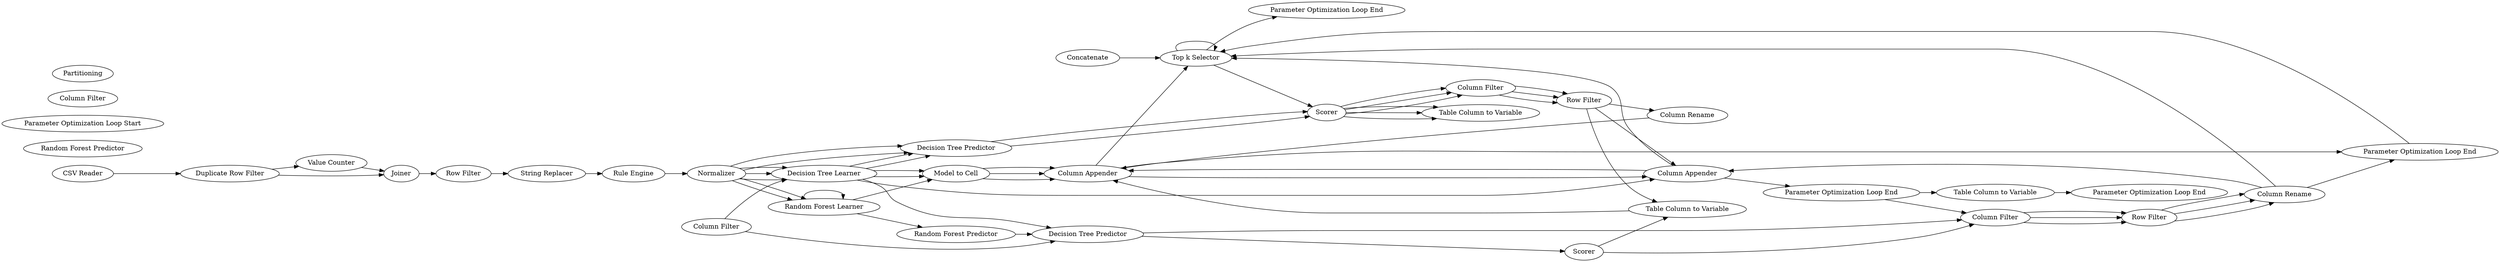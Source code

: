 digraph {
	3 [label="Random Forest Learner"]
	4 [label="Random Forest Predictor"]
	6 [label="Parameter Optimization Loop Start"]
	7 [label="Parameter Optimization Loop End"]
	8 [label=Scorer]
	9 [label="Table Column to Variable"]
	15 [label="Model to Cell"]
	16 [label="Column Appender"]
	18 [label="Column Filter"]
	19 [label="Row Filter"]
	20 [label="Random Forest Predictor"]
	21 [label=Scorer]
	147 [label="Column Appender"]
	149 [label="Column Filter"]
	150 [label="Column Filter"]
	151 [label="Row Filter"]
	152 [label="Column Rename"]
	153 [label="Column Rename"]
	1 [label="CSV Reader"]
	13 [label="Duplicate Row Filter"]
	108 [label="Value Counter"]
	109 [label=Joiner]
	110 [label="Row Filter"]
	129 [label="String Replacer"]
	133 [label="Rule Engine"]
	142 [label=Normalizer]
	143 [label=Partitioning]
	6 [label="Parameter Optimization Loop Start"]
	7 [label="Parameter Optimization Loop End"]
	8 [label=Scorer]
	9 [label="Table Column to Variable"]
	10 [label="Gradient Boosted Trees Learner"]
	11 [label="Gradient Boosted Trees Predictor"]
	15 [label="Model to Cell"]
	16 [label="Column Appender"]
	18 [label="Column Filter"]
	19 [label="Row Filter"]
	150 [label="Column Filter"]
	151 [label="Row Filter"]
	152 [label="Column Rename"]
	153 [label="Gradient Boosted Trees Predictor"]
	155 [label="Column Appender"]
	156 [label="Column Rename"]
	157 [label=Scorer]
	158 [label="Parameter Optimization Loop End"]
	159 [label="Table Column to Variable"]
	6 [label="Parameter Optimization Loop Start"]
	7 [label="Parameter Optimization Loop End"]
	8 [label=Scorer]
	9 [label="Table Column to Variable"]
	10 [label="Decision Tree Learner"]
	11 [label="Decision Tree Predictor"]
	12 [label="Column Filter"]
	15 [label="Model to Cell"]
	16 [label="Column Appender"]
	18 [label="Column Filter"]
	19 [label="Row Filter"]
	21 [label="Decision Tree Predictor"]
	22 [label=Scorer]
	150 [label="Column Filter"]
	151 [label="Row Filter"]
	152 [label="Column Rename"]
	153 [label="Column Appender"]
	154 [label="Column Rename"]
	155 [label="Parameter Optimization Loop End"]
	156 [label="Table Column to Variable"]
	157 [label="Parameter Optimization Loop End"]
	146 [label=Concatenate]
	147 [label="Top k Selector"]
	3 -> 3
	3 -> 15
	3 -> 20
	147 -> 8
	8 -> 9
	8 -> 18
	15 -> 16
	16 -> 147
	18 -> 19
	19 -> 153
	20 -> 21
	21 -> 150
	147 -> 7
	150 -> 151
	151 -> 152
	152 -> 147
	153 -> 16
	1 -> 13
	13 -> 109
	13 -> 108
	108 -> 109
	109 -> 110
	110 -> 129
	129 -> 133
	133 -> 142
	142 -> 10
	8 -> 9
	8 -> 18
	10 -> 11
	10 -> 15
	10 -> 153
	11 -> 8
	15 -> 16
	16 -> 155
	18 -> 19
	19 -> 156
	150 -> 151
	151 -> 152
	152 -> 155
	153 -> 157
	156 -> 16
	157 -> 159
	157 -> 150
	159 -> 158
	8 -> 9
	8 -> 18
	10 -> 11
	10 -> 15
	10 -> 21
	11 -> 8
	12 -> 10
	12 -> 21
	15 -> 16
	16 -> 153
	18 -> 19
	19 -> 154
	21 -> 22
	22 -> 150
	22 -> 156
	150 -> 151
	151 -> 152
	152 -> 153
	154 -> 16
	146 -> 147
	147 -> 147
	142 -> 10
	142 -> 10
	142 -> 3
	142 -> 3
	142 -> 11
	142 -> 11
	155 -> 147
	153 -> 147
	rankdir=LR
}
